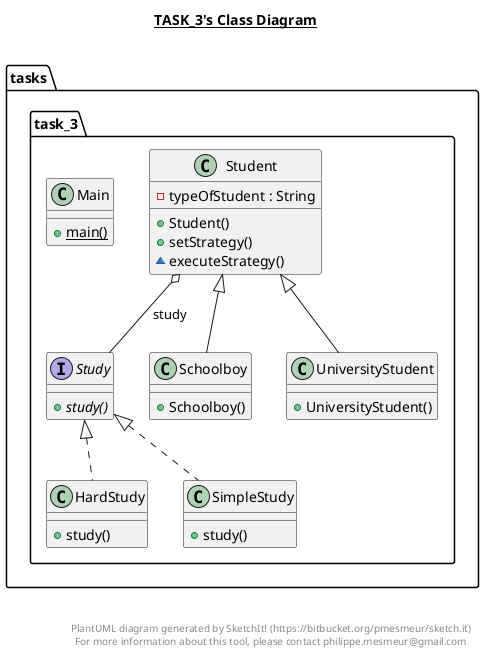 @startuml

title __TASK_3's Class Diagram__\n

  namespace tasks.task_3 {
    class tasks.task_3.HardStudy {
        + study()
    }
  }
  

  namespace tasks.task_3 {
    class tasks.task_3.Main {
        {static} + main()
    }
  }
  

  namespace tasks.task_3 {
    class tasks.task_3.Schoolboy {
        + Schoolboy()
    }
  }
  

  namespace tasks.task_3 {
    class tasks.task_3.SimpleStudy {
        + study()
    }
  }
  

  namespace tasks.task_3 {
    class tasks.task_3.Student {
        - typeOfStudent : String
        + Student()
        + setStrategy()
        ~ executeStrategy()
    }
  }
  

  namespace tasks.task_3 {
    interface tasks.task_3.Study {
        {abstract} + study()
    }
  }
  

  namespace tasks.task_3 {
    class tasks.task_3.UniversityStudent {
        + UniversityStudent()
    }
  }
  

  tasks.task_3.HardStudy .up.|> tasks.task_3.Study
  tasks.task_3.Schoolboy -up-|> tasks.task_3.Student
  tasks.task_3.SimpleStudy .up.|> tasks.task_3.Study
  tasks.task_3.Student o-- tasks.task_3.Study : study
  tasks.task_3.UniversityStudent -up-|> tasks.task_3.Student


right footer


PlantUML diagram generated by SketchIt! (https://bitbucket.org/pmesmeur/sketch.it)
For more information about this tool, please contact philippe.mesmeur@gmail.com
endfooter

@enduml
